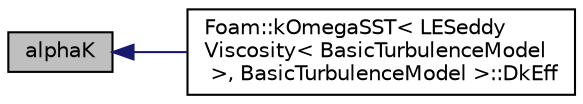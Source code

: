 digraph "alphaK"
{
  bgcolor="transparent";
  edge [fontname="Helvetica",fontsize="10",labelfontname="Helvetica",labelfontsize="10"];
  node [fontname="Helvetica",fontsize="10",shape=record];
  rankdir="LR";
  Node22 [label="alphaK",height=0.2,width=0.4,color="black", fillcolor="grey75", style="filled", fontcolor="black"];
  Node22 -> Node23 [dir="back",color="midnightblue",fontsize="10",style="solid",fontname="Helvetica"];
  Node23 [label="Foam::kOmegaSST\< LESeddy\lViscosity\< BasicTurbulenceModel\l \>, BasicTurbulenceModel \>::DkEff",height=0.2,width=0.4,color="black",URL="$a32117.html#aca4215d4a8caff4a6d9c5f760482c19f",tooltip="Return the effective diffusivity for k. "];
}
